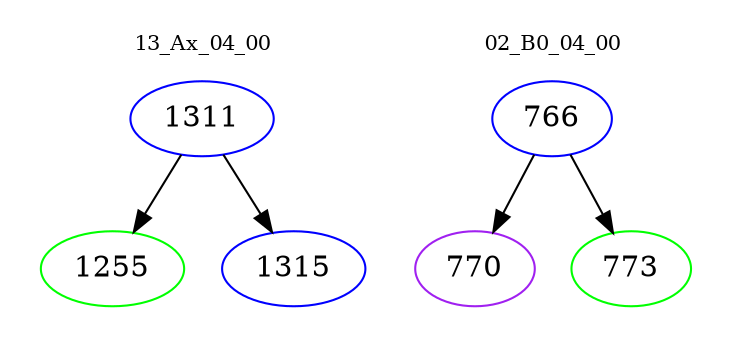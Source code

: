 digraph{
subgraph cluster_0 {
color = white
label = "13_Ax_04_00";
fontsize=10;
T0_1311 [label="1311", color="blue"]
T0_1311 -> T0_1255 [color="black"]
T0_1255 [label="1255", color="green"]
T0_1311 -> T0_1315 [color="black"]
T0_1315 [label="1315", color="blue"]
}
subgraph cluster_1 {
color = white
label = "02_B0_04_00";
fontsize=10;
T1_766 [label="766", color="blue"]
T1_766 -> T1_770 [color="black"]
T1_770 [label="770", color="purple"]
T1_766 -> T1_773 [color="black"]
T1_773 [label="773", color="green"]
}
}
